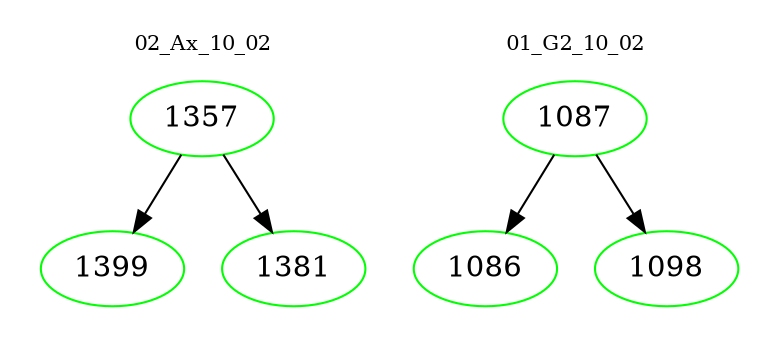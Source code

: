 digraph{
subgraph cluster_0 {
color = white
label = "02_Ax_10_02";
fontsize=10;
T0_1357 [label="1357", color="green"]
T0_1357 -> T0_1399 [color="black"]
T0_1399 [label="1399", color="green"]
T0_1357 -> T0_1381 [color="black"]
T0_1381 [label="1381", color="green"]
}
subgraph cluster_1 {
color = white
label = "01_G2_10_02";
fontsize=10;
T1_1087 [label="1087", color="green"]
T1_1087 -> T1_1086 [color="black"]
T1_1086 [label="1086", color="green"]
T1_1087 -> T1_1098 [color="black"]
T1_1098 [label="1098", color="green"]
}
}
